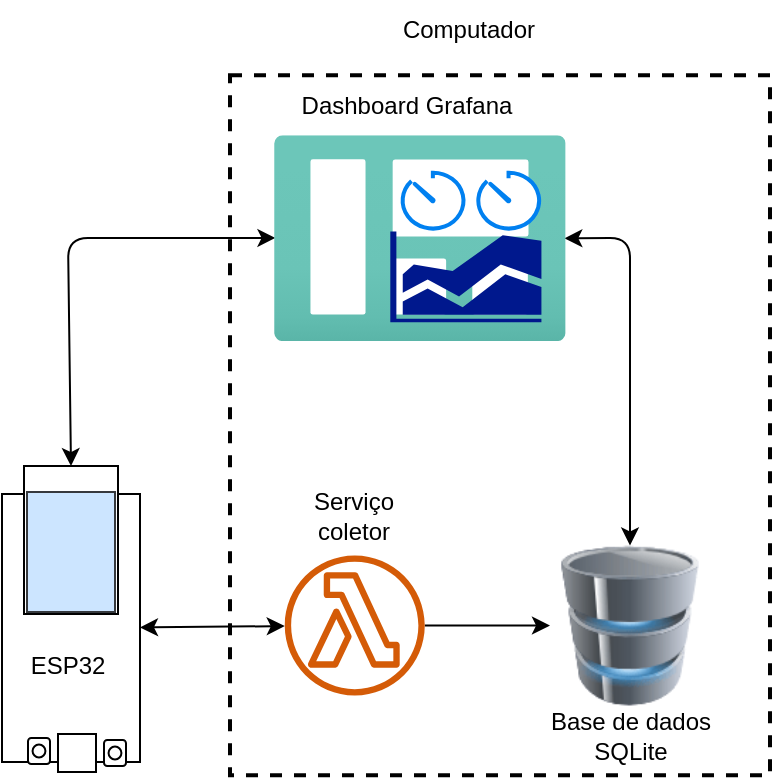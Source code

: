 <mxfile>
    <diagram id="gLukUDhwc3NOjt-Ttljs" name="Page-1">
        <mxGraphModel dx="849" dy="546" grid="1" gridSize="1" guides="1" tooltips="1" connect="1" arrows="1" fold="1" page="1" pageScale="1" pageWidth="827" pageHeight="1169" math="0" shadow="0">
            <root>
                <mxCell id="0"/>
                <mxCell id="1" parent="0"/>
                <mxCell id="28" value="" style="rounded=0;whiteSpace=wrap;html=1;fillColor=none;dashed=1;strokeWidth=2;" vertex="1" parent="1">
                    <mxGeometry x="430" y="87.57" width="270" height="350" as="geometry"/>
                </mxCell>
                <mxCell id="24" style="edgeStyle=none;html=1;startArrow=classic;startFill=1;" edge="1" parent="1" source="39" target="14">
                    <mxGeometry relative="1" as="geometry">
                        <mxPoint x="402.0" y="361.79" as="sourcePoint"/>
                    </mxGeometry>
                </mxCell>
                <mxCell id="26" style="edgeStyle=none;html=1;entryX=0.005;entryY=0.499;entryDx=0;entryDy=0;entryPerimeter=0;startArrow=classic;startFill=1;exitX=0.5;exitY=0;exitDx=0;exitDy=0;" edge="1" parent="1" source="37" target="13">
                    <mxGeometry relative="1" as="geometry">
                        <mxPoint x="339.251" y="265" as="sourcePoint"/>
                        <Array as="points">
                            <mxPoint x="349" y="169"/>
                        </Array>
                    </mxGeometry>
                </mxCell>
                <mxCell id="27" style="edgeStyle=none;html=1;entryX=0.995;entryY=0.501;entryDx=0;entryDy=0;entryPerimeter=0;startArrow=classic;startFill=1;" edge="1" parent="1" source="11" target="13">
                    <mxGeometry relative="1" as="geometry">
                        <Array as="points">
                            <mxPoint x="630" y="169"/>
                        </Array>
                    </mxGeometry>
                </mxCell>
                <mxCell id="11" value="" style="image;html=1;image=img/lib/clip_art/computers/Database_128x128.png" vertex="1" parent="1">
                    <mxGeometry x="590" y="322.75" width="80" height="80" as="geometry"/>
                </mxCell>
                <mxCell id="16" style="edgeStyle=none;html=1;" edge="1" parent="1" source="14" target="11">
                    <mxGeometry relative="1" as="geometry"/>
                </mxCell>
                <mxCell id="14" value="" style="sketch=0;outlineConnect=0;fontColor=#232F3E;gradientColor=none;fillColor=#D45B07;strokeColor=none;dashed=0;verticalLabelPosition=bottom;verticalAlign=top;align=center;html=1;fontSize=12;fontStyle=0;aspect=fixed;pointerEvents=1;shape=mxgraph.aws4.lambda_function;" vertex="1" parent="1">
                    <mxGeometry x="457.38" y="327.75" width="70" height="70" as="geometry"/>
                </mxCell>
                <mxCell id="22" value="" style="group;aspect=fixed;" vertex="1" connectable="0" parent="1">
                    <mxGeometry x="452" y="117.57" width="158.75" height="102.97" as="geometry"/>
                </mxCell>
                <mxCell id="13" value="" style="aspect=fixed;html=1;points=[];align=center;image;fontSize=12;image=img/lib/azure2/general/Dashboard.svg;" vertex="1" parent="22">
                    <mxGeometry width="145.88" height="102.97" as="geometry"/>
                </mxCell>
                <mxCell id="17" value="" style="html=1;verticalLabelPosition=bottom;align=center;labelBackgroundColor=#ffffff;verticalAlign=top;strokeWidth=2;strokeColor=#0080F0;shadow=0;dashed=0;shape=mxgraph.ios7.icons.gauge;" vertex="1" parent="22">
                    <mxGeometry x="62.872" y="18.722" width="33.005" height="29.487" as="geometry"/>
                </mxCell>
                <mxCell id="20" value="" style="sketch=0;pointerEvents=1;shadow=0;dashed=0;html=1;strokeColor=none;labelPosition=center;verticalLabelPosition=bottom;verticalAlign=top;align=center;fillColor=#00188D;shape=mxgraph.mscae.general.graph" vertex="1" parent="22">
                    <mxGeometry x="58.156" y="48.209" width="75.555" height="45.4" as="geometry"/>
                </mxCell>
                <mxCell id="21" value="" style="html=1;verticalLabelPosition=bottom;align=center;labelBackgroundColor=#ffffff;verticalAlign=top;strokeWidth=2;strokeColor=#0080F0;shadow=0;dashed=0;shape=mxgraph.ios7.icons.gauge;" vertex="1" parent="22">
                    <mxGeometry x="100.706" y="18.722" width="33.005" height="29.487" as="geometry"/>
                </mxCell>
                <mxCell id="30" value="Serviço coletor" style="text;html=1;strokeColor=none;fillColor=none;align=center;verticalAlign=middle;whiteSpace=wrap;rounded=0;dashed=1;" vertex="1" parent="1">
                    <mxGeometry x="462.38" y="292.75" width="60" height="30" as="geometry"/>
                </mxCell>
                <mxCell id="31" value="Base de dados SQLite" style="text;html=1;strokeColor=none;fillColor=none;align=center;verticalAlign=middle;whiteSpace=wrap;rounded=0;dashed=1;" vertex="1" parent="1">
                    <mxGeometry x="585.63" y="402.75" width="88.75" height="30" as="geometry"/>
                </mxCell>
                <mxCell id="32" value="Dashboard Grafana" style="text;html=1;strokeColor=none;fillColor=none;align=center;verticalAlign=middle;whiteSpace=wrap;rounded=0;dashed=1;" vertex="1" parent="1">
                    <mxGeometry x="457.38" y="87.57" width="122.62" height="30" as="geometry"/>
                </mxCell>
                <mxCell id="33" value="Computador" style="text;html=1;strokeColor=none;fillColor=none;align=center;verticalAlign=middle;whiteSpace=wrap;rounded=0;dashed=1;" vertex="1" parent="1">
                    <mxGeometry x="488.13" y="50.0" width="122.62" height="30" as="geometry"/>
                </mxCell>
                <mxCell id="48" value="" style="group" vertex="1" connectable="0" parent="1">
                    <mxGeometry x="316" y="283" width="69" height="153" as="geometry"/>
                </mxCell>
                <mxCell id="40" value="" style="group" vertex="1" connectable="0" parent="48">
                    <mxGeometry width="69" height="148" as="geometry"/>
                </mxCell>
                <mxCell id="39" value="" style="rounded=0;whiteSpace=wrap;html=1;strokeWidth=1;" vertex="1" parent="40">
                    <mxGeometry y="14" width="69" height="134" as="geometry"/>
                </mxCell>
                <mxCell id="38" value="" style="group" vertex="1" connectable="0" parent="40">
                    <mxGeometry x="11" width="47" height="74" as="geometry"/>
                </mxCell>
                <mxCell id="37" value="" style="rounded=0;whiteSpace=wrap;html=1;strokeWidth=1;" vertex="1" parent="38">
                    <mxGeometry width="47" height="74" as="geometry"/>
                </mxCell>
                <mxCell id="36" value="" style="rounded=0;whiteSpace=wrap;html=1;strokeWidth=1;fillColor=#cce5ff;strokeColor=#36393d;" vertex="1" parent="38">
                    <mxGeometry x="1.5" y="13" width="44" height="60" as="geometry"/>
                </mxCell>
                <mxCell id="50" value="ESP32" style="text;html=1;strokeColor=none;fillColor=none;align=center;verticalAlign=middle;whiteSpace=wrap;rounded=0;" vertex="1" parent="40">
                    <mxGeometry x="3" y="85" width="60" height="30" as="geometry"/>
                </mxCell>
                <mxCell id="43" value="" style="group" vertex="1" connectable="0" parent="48">
                    <mxGeometry x="51" y="137" width="11" height="13" as="geometry"/>
                </mxCell>
                <mxCell id="41" value="" style="rounded=1;whiteSpace=wrap;html=1;strokeWidth=1;" vertex="1" parent="43">
                    <mxGeometry width="11" height="13" as="geometry"/>
                </mxCell>
                <mxCell id="42" value="" style="ellipse;whiteSpace=wrap;html=1;aspect=fixed;strokeWidth=1;" vertex="1" parent="43">
                    <mxGeometry x="2.28" y="3.28" width="6.43" height="6.43" as="geometry"/>
                </mxCell>
                <mxCell id="44" value="" style="group" vertex="1" connectable="0" parent="48">
                    <mxGeometry x="13" y="136" width="11" height="13" as="geometry"/>
                </mxCell>
                <mxCell id="45" value="" style="rounded=1;whiteSpace=wrap;html=1;strokeWidth=1;" vertex="1" parent="44">
                    <mxGeometry width="11" height="13" as="geometry"/>
                </mxCell>
                <mxCell id="46" value="" style="ellipse;whiteSpace=wrap;html=1;aspect=fixed;strokeWidth=1;" vertex="1" parent="44">
                    <mxGeometry x="2.28" y="3.28" width="6.43" height="6.43" as="geometry"/>
                </mxCell>
                <mxCell id="47" value="" style="rounded=0;whiteSpace=wrap;html=1;strokeWidth=1;" vertex="1" parent="48">
                    <mxGeometry x="28" y="134" width="19" height="19" as="geometry"/>
                </mxCell>
            </root>
        </mxGraphModel>
    </diagram>
</mxfile>